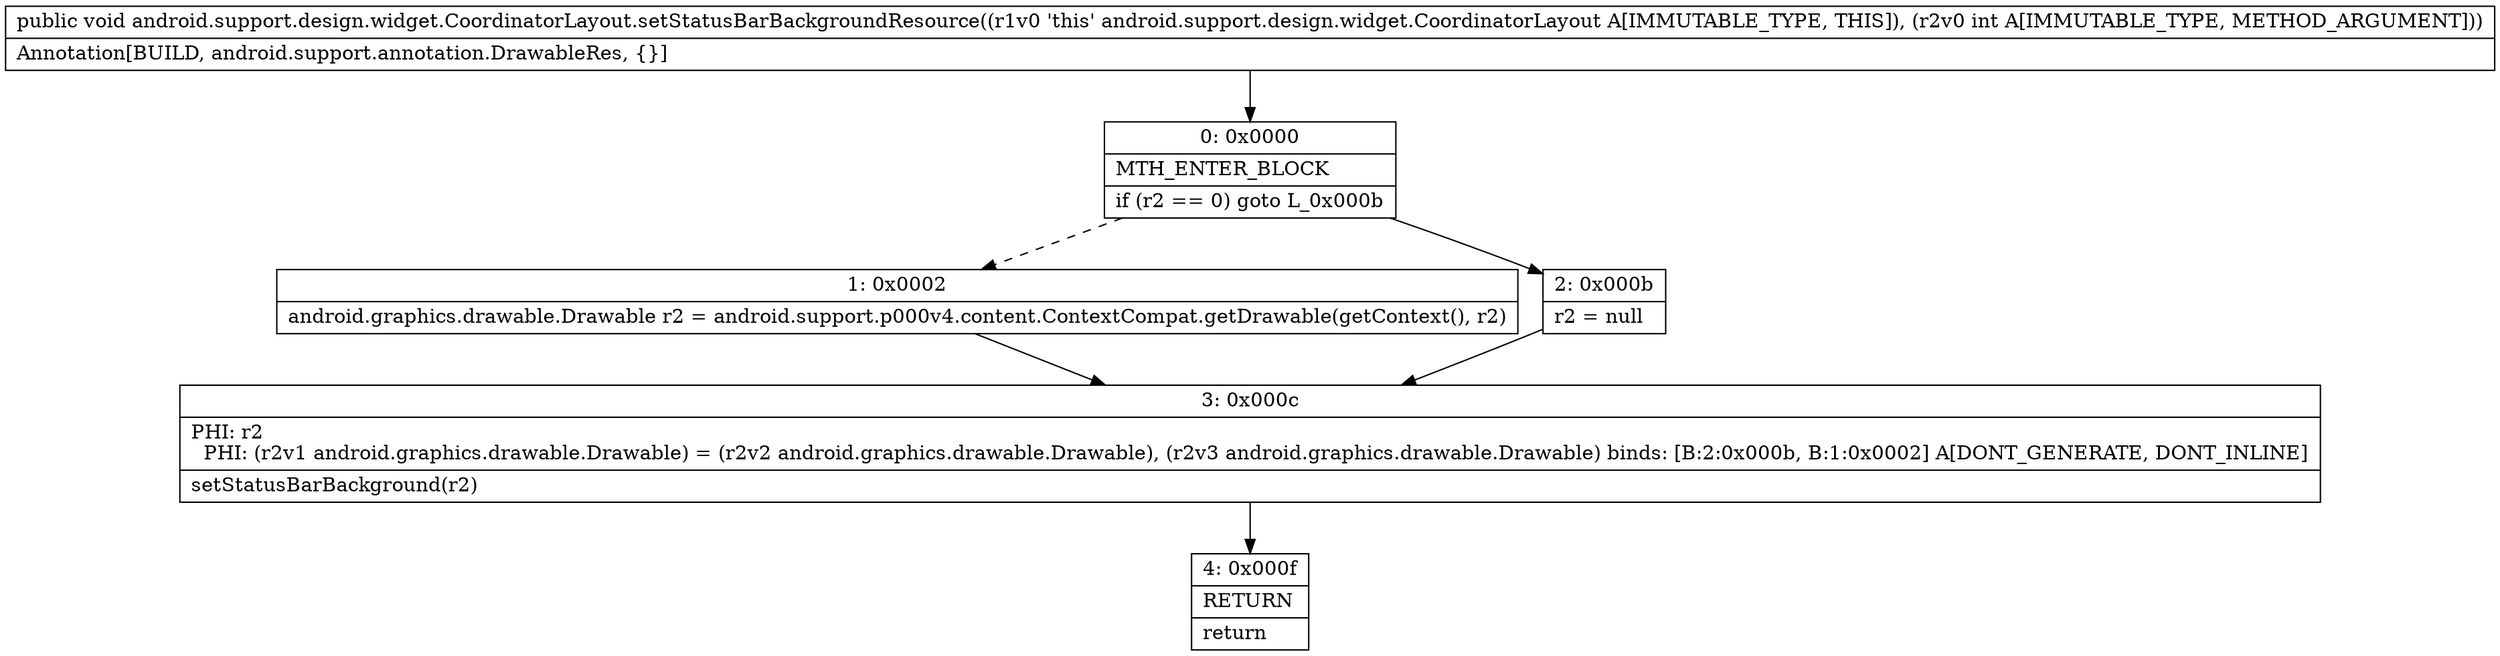 digraph "CFG forandroid.support.design.widget.CoordinatorLayout.setStatusBarBackgroundResource(I)V" {
Node_0 [shape=record,label="{0\:\ 0x0000|MTH_ENTER_BLOCK\l|if (r2 == 0) goto L_0x000b\l}"];
Node_1 [shape=record,label="{1\:\ 0x0002|android.graphics.drawable.Drawable r2 = android.support.p000v4.content.ContextCompat.getDrawable(getContext(), r2)\l}"];
Node_2 [shape=record,label="{2\:\ 0x000b|r2 = null\l}"];
Node_3 [shape=record,label="{3\:\ 0x000c|PHI: r2 \l  PHI: (r2v1 android.graphics.drawable.Drawable) = (r2v2 android.graphics.drawable.Drawable), (r2v3 android.graphics.drawable.Drawable) binds: [B:2:0x000b, B:1:0x0002] A[DONT_GENERATE, DONT_INLINE]\l|setStatusBarBackground(r2)\l}"];
Node_4 [shape=record,label="{4\:\ 0x000f|RETURN\l|return\l}"];
MethodNode[shape=record,label="{public void android.support.design.widget.CoordinatorLayout.setStatusBarBackgroundResource((r1v0 'this' android.support.design.widget.CoordinatorLayout A[IMMUTABLE_TYPE, THIS]), (r2v0 int A[IMMUTABLE_TYPE, METHOD_ARGUMENT]))  | Annotation[BUILD, android.support.annotation.DrawableRes, \{\}]\l}"];
MethodNode -> Node_0;
Node_0 -> Node_1[style=dashed];
Node_0 -> Node_2;
Node_1 -> Node_3;
Node_2 -> Node_3;
Node_3 -> Node_4;
}

